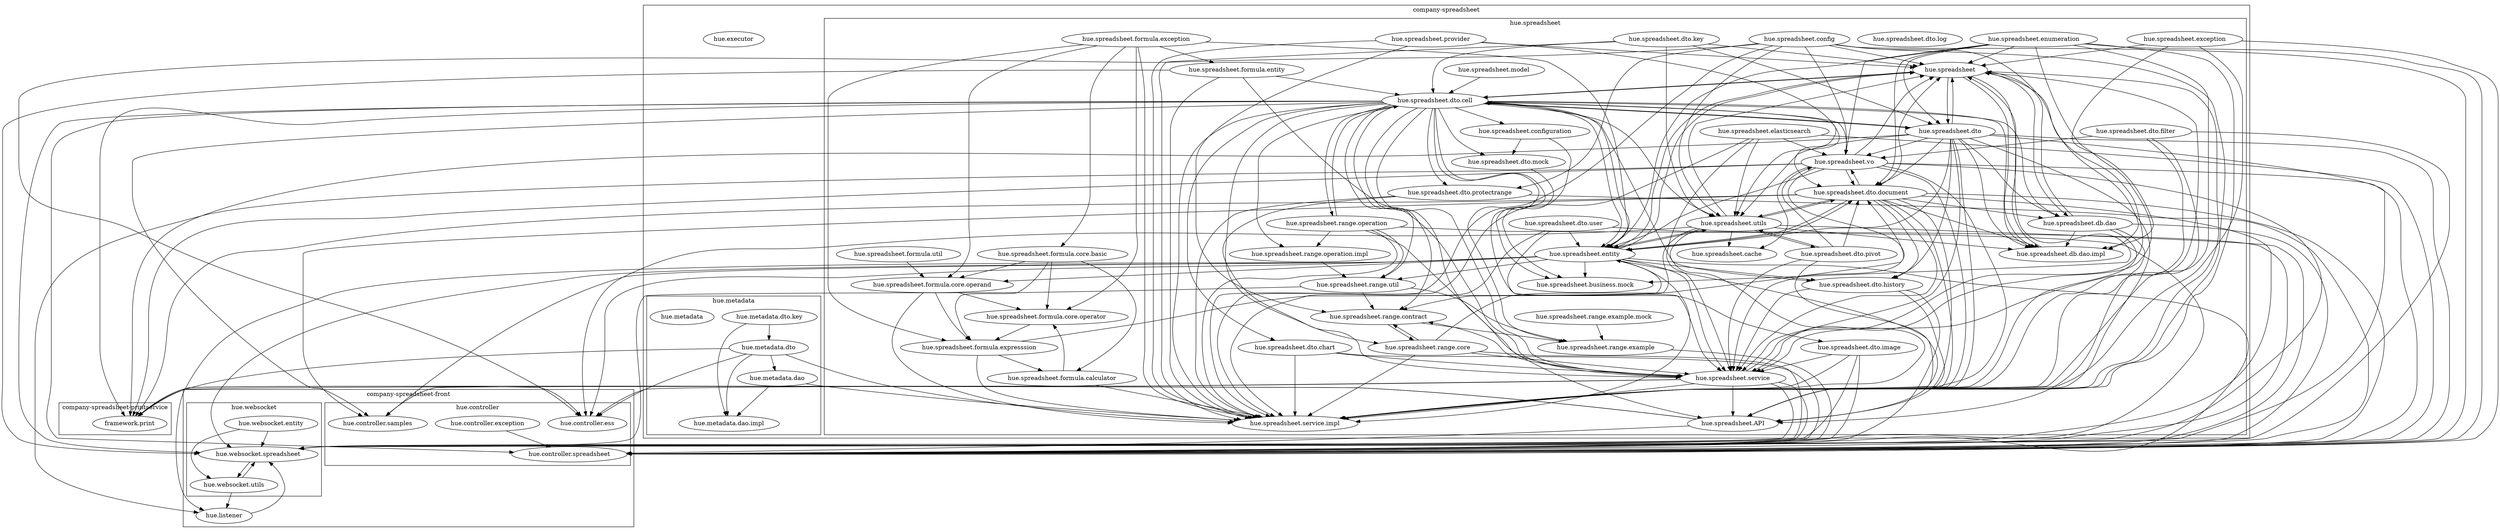 digraph extract_package {
  subgraph "cluster_company-spreadsheet" {
    label = "company-spreadsheet"
    subgraph "cluster_hue.metadata" {
      label = "hue.metadata"
      "hue.metadata.dao"
      "hue.metadata.dao.impl"
      "hue.metadata.dto"
      "hue.metadata.dto.key"
      "hue.metadata"
    }
    subgraph "cluster_hue.spreadsheet" {
      label = "hue.spreadsheet"
      "hue.spreadsheet"
      "hue.spreadsheet.API"
      "hue.spreadsheet.business.mock"
      "hue.spreadsheet.cache"
      "hue.spreadsheet.config"
      "hue.spreadsheet.configuration"
      "hue.spreadsheet.db.dao"
      "hue.spreadsheet.db.dao.impl"
      "hue.spreadsheet.dto.cell"
      "hue.spreadsheet.dto.chart"
      "hue.spreadsheet.dto"
      "hue.spreadsheet.dto.document"
      "hue.spreadsheet.dto.filter"
      "hue.spreadsheet.dto.history"
      "hue.spreadsheet.dto.image"
      "hue.spreadsheet.dto.key"
      "hue.spreadsheet.dto.log"
      "hue.spreadsheet.dto.mock"
      "hue.spreadsheet.dto.pivot"
      "hue.spreadsheet.dto.protectrange"
      "hue.spreadsheet.dto.user"
      "hue.spreadsheet.elasticsearch"
      "hue.spreadsheet.entity"
      "hue.spreadsheet.enumeration"
      "hue.spreadsheet.exception"
      "hue.spreadsheet.formula.calculator"
      "hue.spreadsheet.formula.core.basic"
      "hue.spreadsheet.formula.core.operand"
      "hue.spreadsheet.formula.core.operator"
      "hue.spreadsheet.formula.entity"
      "hue.spreadsheet.formula.exception"
      "hue.spreadsheet.formula.expresssion"
      "hue.spreadsheet.formula.util"
      "hue.spreadsheet.model"
      "hue.spreadsheet.provider"
      "hue.spreadsheet.range.contract"
      "hue.spreadsheet.range.core"
      "hue.spreadsheet.range.example"
      "hue.spreadsheet.range.example.mock"
      "hue.spreadsheet.range.operation"
      "hue.spreadsheet.range.operation.impl"
      "hue.spreadsheet.range.util"
      "hue.spreadsheet.service"
      "hue.spreadsheet.service.impl"
      "hue.spreadsheet.utils"
      "hue.spreadsheet.vo"
    }
    "hue.executor"
  }
  subgraph "cluster_company-spreadsheet-front" {
    label = "company-spreadsheet-front"
    subgraph "cluster_hue.controller" {
      label = "hue.controller"
      "hue.controller.ess"
      "hue.controller.exception"
      "hue.controller.samples"
      "hue.controller.spreadsheet"
    }
    subgraph "cluster_hue.websocket" {
      label = "hue.websocket"
      "hue.websocket.entity"
      "hue.websocket.spreadsheet"
      "hue.websocket.utils"
    }
    "hue.listener"
  }
  subgraph "cluster_company-spreadsheet-printservice" {
    label = "company-spreadsheet-printservice"
    "framework.print"
  }
  "hue.metadata.dto" -> "hue.metadata.dao"
  "hue.metadata.dao" -> "hue.metadata.dao.impl"
  "hue.metadata.dto" -> "hue.metadata.dao.impl"
  "hue.metadata.dto.key" -> "hue.metadata.dao.impl"
  "hue.metadata.dto.key" -> "hue.metadata.dto"
  "hue.spreadsheet.db.dao" -> "hue.spreadsheet"
  "hue.spreadsheet.dto.cell" -> "hue.spreadsheet"
  "hue.spreadsheet.dto.document" -> "hue.spreadsheet"
  "hue.spreadsheet.utils" -> "hue.spreadsheet"
  "hue.spreadsheet.dto" -> "hue.spreadsheet"
  "hue.spreadsheet.entity" -> "hue.spreadsheet"
  "hue.spreadsheet.dto.key" -> "hue.spreadsheet"
  "hue.spreadsheet.exception" -> "hue.spreadsheet"
  "hue.spreadsheet.vo" -> "hue.spreadsheet"
  "hue.spreadsheet.config" -> "hue.spreadsheet"
  "hue.spreadsheet.db.dao.impl" -> "hue.spreadsheet"
  "hue.spreadsheet.enumeration" -> "hue.spreadsheet"
  "hue.spreadsheet.provider" -> "hue.spreadsheet"
  "hue.spreadsheet.service" -> "hue.spreadsheet"
  "hue.spreadsheet.dto" -> "hue.spreadsheet.API"
  "hue.spreadsheet.dto.cell" -> "hue.spreadsheet.API"
  "hue.spreadsheet.dto.document" -> "hue.spreadsheet.API"
  "hue.spreadsheet.entity" -> "hue.spreadsheet.API"
  "hue.spreadsheet.vo" -> "hue.spreadsheet.API"
  "hue.spreadsheet" -> "hue.spreadsheet.API"
  "hue.spreadsheet.config" -> "hue.spreadsheet.API"
  "hue.spreadsheet.db.dao" -> "hue.spreadsheet.API"
  "hue.spreadsheet.enumeration" -> "hue.spreadsheet.API"
  "hue.spreadsheet.service" -> "hue.spreadsheet.API"
  "hue.spreadsheet" -> "hue.spreadsheet.business.mock"
  "hue.spreadsheet.configuration" -> "hue.spreadsheet.business.mock"
  "hue.spreadsheet.dto.mock" -> "hue.spreadsheet.business.mock"
  "hue.spreadsheet.entity" -> "hue.spreadsheet.business.mock"
  "hue.spreadsheet.utils" -> "hue.spreadsheet.cache"
  "hue.spreadsheet.vo" -> "hue.spreadsheet.cache"
  "hue.spreadsheet.dto.cell" -> "hue.spreadsheet.configuration"
  "hue.spreadsheet" -> "hue.spreadsheet.db.dao"
  "hue.spreadsheet.dto.cell" -> "hue.spreadsheet.db.dao"
  "hue.spreadsheet.dto" -> "hue.spreadsheet.db.dao"
  "hue.spreadsheet.dto.document" -> "hue.spreadsheet.db.dao"
  "hue.spreadsheet" -> "hue.spreadsheet.db.dao.impl"
  "hue.spreadsheet.db.dao" -> "hue.spreadsheet.db.dao.impl"
  "hue.spreadsheet.dto.cell" -> "hue.spreadsheet.db.dao.impl"
  "hue.spreadsheet.utils" -> "hue.spreadsheet.db.dao.impl"
  "hue.spreadsheet.dto" -> "hue.spreadsheet.db.dao.impl"
  "hue.spreadsheet.config" -> "hue.spreadsheet.db.dao.impl"
  "hue.spreadsheet.dto.document" -> "hue.spreadsheet.db.dao.impl"
  "hue.spreadsheet.exception" -> "hue.spreadsheet.db.dao.impl"
  "hue.spreadsheet.range.operation" -> "hue.spreadsheet.dto.cell"
  "hue.spreadsheet.entity" -> "hue.spreadsheet.dto.cell"
  "hue.spreadsheet.dto" -> "hue.spreadsheet.dto.cell"
  "hue.spreadsheet.model" -> "hue.spreadsheet.dto.cell"
  "hue.spreadsheet.formula.entity" -> "hue.spreadsheet.dto.cell"
  "hue.spreadsheet" -> "hue.spreadsheet.dto.cell"
  "hue.spreadsheet.dto.key" -> "hue.spreadsheet.dto.cell"
  "hue.spreadsheet.dto.cell" -> "hue.spreadsheet.dto.chart"
  "hue.spreadsheet.dto.cell" -> "hue.spreadsheet.dto"
  "hue.spreadsheet.dto.key" -> "hue.spreadsheet.dto"
  "hue.spreadsheet" -> "hue.spreadsheet.dto"
  "hue.spreadsheet.enumeration" -> "hue.spreadsheet.dto"
  "hue.spreadsheet.entity" -> "hue.spreadsheet.dto.document"
  "hue.spreadsheet.range.core" -> "hue.spreadsheet.dto.document"
  "hue.spreadsheet.dto.cell" -> "hue.spreadsheet.dto.document"
  "hue.spreadsheet.dto.pivot" -> "hue.spreadsheet.dto.document"
  "hue.spreadsheet.enumeration" -> "hue.spreadsheet.dto.document"
  "hue.spreadsheet.dto" -> "hue.spreadsheet.dto.document"
  "hue.spreadsheet.utils" -> "hue.spreadsheet.dto.document"
  "hue.spreadsheet.vo" -> "hue.spreadsheet.dto.document"
  "hue.spreadsheet.dto" -> "hue.spreadsheet.dto.history"
  "hue.spreadsheet.dto.cell" -> "hue.spreadsheet.dto.history"
  "hue.spreadsheet.dto.document" -> "hue.spreadsheet.dto.history"
  "hue.spreadsheet.entity" -> "hue.spreadsheet.dto.history"
  "hue.spreadsheet.dto.cell" -> "hue.spreadsheet.dto.image"
  "hue.spreadsheet.configuration" -> "hue.spreadsheet.dto.mock"
  "hue.spreadsheet.dto.cell" -> "hue.spreadsheet.dto.mock"
  "hue.spreadsheet.utils" -> "hue.spreadsheet.dto.pivot"
  "hue.spreadsheet.dto.cell" -> "hue.spreadsheet.dto.protectrange"
  "hue.spreadsheet.config" -> "hue.spreadsheet.dto.protectrange"
  "hue.spreadsheet.dto" -> "hue.spreadsheet.entity"
  "hue.spreadsheet" -> "hue.spreadsheet.entity"
  "hue.spreadsheet.dto.cell" -> "hue.spreadsheet.entity"
  "hue.spreadsheet.formula.exception" -> "hue.spreadsheet.entity"
  "hue.spreadsheet.formula.expresssion" -> "hue.spreadsheet.entity"
  "hue.spreadsheet.dto.document" -> "hue.spreadsheet.entity"
  "hue.spreadsheet.enumeration" -> "hue.spreadsheet.entity"
  "hue.spreadsheet.dto.user" -> "hue.spreadsheet.entity"
  "hue.spreadsheet.vo" -> "hue.spreadsheet.entity"
  "hue.spreadsheet.utils" -> "hue.spreadsheet.entity"
  "hue.spreadsheet.formula.core.basic" -> "hue.spreadsheet.formula.calculator"
  "hue.spreadsheet.formula.expresssion" -> "hue.spreadsheet.formula.calculator"
  "hue.spreadsheet.formula.exception" -> "hue.spreadsheet.formula.core.basic"
  "hue.spreadsheet.formula.core.basic" -> "hue.spreadsheet.formula.core.operand"
  "hue.spreadsheet.formula.exception" -> "hue.spreadsheet.formula.core.operand"
  "hue.spreadsheet.entity" -> "hue.spreadsheet.formula.core.operand"
  "hue.spreadsheet.formula.util" -> "hue.spreadsheet.formula.core.operand"
  "hue.spreadsheet.formula.core.basic" -> "hue.spreadsheet.formula.core.operator"
  "hue.spreadsheet.formula.core.operand" -> "hue.spreadsheet.formula.core.operator"
  "hue.spreadsheet.formula.exception" -> "hue.spreadsheet.formula.core.operator"
  "hue.spreadsheet.formula.calculator" -> "hue.spreadsheet.formula.core.operator"
  "hue.spreadsheet.formula.exception" -> "hue.spreadsheet.formula.entity"
  "hue.spreadsheet.formula.core.basic" -> "hue.spreadsheet.formula.expresssion"
  "hue.spreadsheet.formula.core.operand" -> "hue.spreadsheet.formula.expresssion"
  "hue.spreadsheet.formula.core.operator" -> "hue.spreadsheet.formula.expresssion"
  "hue.spreadsheet.formula.exception" -> "hue.spreadsheet.formula.expresssion"
  "hue.spreadsheet.dto.cell" -> "hue.spreadsheet.range.contract"
  "hue.spreadsheet.provider" -> "hue.spreadsheet.range.contract"
  "hue.spreadsheet.range.core" -> "hue.spreadsheet.range.contract"
  "hue.spreadsheet.range.util" -> "hue.spreadsheet.range.contract"
  "hue.spreadsheet.service" -> "hue.spreadsheet.range.contract"
  "hue.spreadsheet.utils" -> "hue.spreadsheet.range.contract"
  "hue.spreadsheet.dto.cell" -> "hue.spreadsheet.range.core"
  "hue.spreadsheet.range.contract" -> "hue.spreadsheet.range.core"
  "hue.spreadsheet.range.contract" -> "hue.spreadsheet.range.example"
  "hue.spreadsheet.dto.cell" -> "hue.spreadsheet.range.example"
  "hue.spreadsheet.range.example.mock" -> "hue.spreadsheet.range.example"
  "hue.spreadsheet.range.util" -> "hue.spreadsheet.range.example"
  "hue.spreadsheet.dto.cell" -> "hue.spreadsheet.range.operation"
  "hue.spreadsheet.dto.cell" -> "hue.spreadsheet.range.operation.impl"
  "hue.spreadsheet.range.operation" -> "hue.spreadsheet.range.operation.impl"
  "hue.spreadsheet.dto.cell" -> "hue.spreadsheet.range.util"
  "hue.spreadsheet.entity" -> "hue.spreadsheet.range.util"
  "hue.spreadsheet.range.operation" -> "hue.spreadsheet.range.util"
  "hue.spreadsheet.range.operation.impl" -> "hue.spreadsheet.range.util"
  "hue.spreadsheet.dto" -> "hue.spreadsheet.service"
  "hue.spreadsheet.formula.entity" -> "hue.spreadsheet.service"
  "hue.spreadsheet.dto.pivot" -> "hue.spreadsheet.service"
  "hue.spreadsheet.entity" -> "hue.spreadsheet.service"
  "hue.spreadsheet.dto.chart" -> "hue.spreadsheet.service"
  "hue.spreadsheet.dto.cell" -> "hue.spreadsheet.service"
  "hue.spreadsheet.vo" -> "hue.spreadsheet.service"
  "hue.spreadsheet.dto.filter" -> "hue.spreadsheet.service"
  "hue.spreadsheet.dto.document" -> "hue.spreadsheet.service"
  "hue.spreadsheet.dto.history" -> "hue.spreadsheet.service"
  "hue.spreadsheet.dto.image" -> "hue.spreadsheet.service"
  "hue.spreadsheet.dto.protectrange" -> "hue.spreadsheet.service"
  "hue.spreadsheet.dto.user" -> "hue.spreadsheet.service"
  "hue.spreadsheet.range.core" -> "hue.spreadsheet.service"
  "hue.spreadsheet.range.operation" -> "hue.spreadsheet.service"
  "hue.spreadsheet.elasticsearch" -> "hue.spreadsheet.service"
  "hue.spreadsheet.enumeration" -> "hue.spreadsheet.service"
  "hue.spreadsheet" -> "hue.spreadsheet.service.impl"
  "hue.spreadsheet.dto" -> "hue.spreadsheet.service.impl"
  "hue.spreadsheet.entity" -> "hue.spreadsheet.service.impl"
  "hue.spreadsheet.service" -> "hue.spreadsheet.service.impl"
  "hue.spreadsheet.config" -> "hue.spreadsheet.service.impl"
  "hue.spreadsheet.dto.cell" -> "hue.spreadsheet.service.impl"
  "hue.spreadsheet.dto.chart" -> "hue.spreadsheet.service.impl"
  "hue.spreadsheet.utils" -> "hue.spreadsheet.service.impl"
  "hue.spreadsheet.db.dao" -> "hue.spreadsheet.service.impl"
  "hue.spreadsheet.dto.document" -> "hue.spreadsheet.service.impl"
  "hue.spreadsheet.dto.key" -> "hue.spreadsheet.service.impl"
  "hue.spreadsheet.enumeration" -> "hue.spreadsheet.service.impl"
  "hue.spreadsheet.exception" -> "hue.spreadsheet.service.impl"
  "hue.spreadsheet.vo" -> "hue.spreadsheet.service.impl"
  "hue.spreadsheet.formula.entity" -> "hue.spreadsheet.service.impl"
  "hue.spreadsheet.formula.calculator" -> "hue.spreadsheet.service.impl"
  "hue.spreadsheet.formula.core.operand" -> "hue.spreadsheet.service.impl"
  "hue.spreadsheet.formula.exception" -> "hue.spreadsheet.service.impl"
  "hue.spreadsheet.formula.expresssion" -> "hue.spreadsheet.service.impl"
  "hue.spreadsheet.dto.pivot" -> "hue.spreadsheet.service.impl"
  "hue.spreadsheet.dto.filter" -> "hue.spreadsheet.service.impl"
  "hue.spreadsheet.dto.history" -> "hue.spreadsheet.service.impl"
  "hue.spreadsheet.dto.image" -> "hue.spreadsheet.service.impl"
  "hue.spreadsheet.dto.protectrange" -> "hue.spreadsheet.service.impl"
  "hue.spreadsheet.dto.user" -> "hue.spreadsheet.service.impl"
  "hue.spreadsheet.provider" -> "hue.spreadsheet.service.impl"
  "hue.spreadsheet.range.core" -> "hue.spreadsheet.service.impl"
  "hue.spreadsheet.range.operation" -> "hue.spreadsheet.service.impl"
  "hue.spreadsheet.elasticsearch" -> "hue.spreadsheet.service.impl"
  "hue.metadata.dao" -> "hue.spreadsheet.service.impl"
  "hue.metadata.dto" -> "hue.spreadsheet.service.impl"
  "hue.spreadsheet.dto.document" -> "hue.spreadsheet.utils"
  "hue.spreadsheet.entity" -> "hue.spreadsheet.utils"
  "hue.spreadsheet.config" -> "hue.spreadsheet.utils"
  "hue.spreadsheet.dto.cell" -> "hue.spreadsheet.utils"
  "hue.spreadsheet.dto.key" -> "hue.spreadsheet.utils"
  "hue.spreadsheet.dto" -> "hue.spreadsheet.utils"
  "hue.spreadsheet.provider" -> "hue.spreadsheet.utils"
  "hue.spreadsheet.dto.pivot" -> "hue.spreadsheet.utils"
  "hue.spreadsheet.elasticsearch" -> "hue.spreadsheet.utils"
  "hue.spreadsheet.dto.document" -> "hue.spreadsheet.vo"
  "hue.spreadsheet.dto.filter" -> "hue.spreadsheet.vo"
  "hue.spreadsheet.dto.cell" -> "hue.spreadsheet.vo"
  "hue.spreadsheet.dto.pivot" -> "hue.spreadsheet.vo"
  "hue.spreadsheet.elasticsearch" -> "hue.spreadsheet.vo"
  "hue.spreadsheet.config" -> "hue.spreadsheet.vo"
  "hue.spreadsheet.dto" -> "hue.spreadsheet.vo"
  "hue.spreadsheet.enumeration" -> "hue.spreadsheet.vo"
  "framework.print" -> "hue.controller.ess"
  "hue.metadata.dto" -> "hue.controller.ess"
  "hue.spreadsheet.config" -> "hue.controller.ess"
  "hue.spreadsheet.entity" -> "hue.controller.ess"
  "hue.spreadsheet.service" -> "hue.controller.ess"
  "hue.spreadsheet.utils" -> "hue.controller.ess"
  "hue.spreadsheet.API" -> "hue.controller.samples"
  "hue.spreadsheet.dto.cell" -> "hue.controller.samples"
  "hue.spreadsheet.dto.document" -> "hue.controller.samples"
  "hue.spreadsheet.entity" -> "hue.controller.samples"
  "hue.spreadsheet.entity" -> "hue.controller.spreadsheet"
  "hue.spreadsheet.service" -> "hue.controller.spreadsheet"
  "hue.spreadsheet.vo" -> "hue.controller.spreadsheet"
  "hue.spreadsheet.dto.chart" -> "hue.controller.spreadsheet"
  "hue.spreadsheet.dto" -> "hue.controller.spreadsheet"
  "hue.spreadsheet.dto.cell" -> "hue.controller.spreadsheet"
  "hue.spreadsheet.config" -> "hue.controller.spreadsheet"
  "hue.spreadsheet.db.dao" -> "hue.controller.spreadsheet"
  "hue.spreadsheet.dto.document" -> "hue.controller.spreadsheet"
  "hue.spreadsheet.dto.history" -> "hue.controller.spreadsheet"
  "hue.spreadsheet.enumeration" -> "hue.controller.spreadsheet"
  "hue.controller.exception" -> "hue.controller.spreadsheet"
  "hue.spreadsheet.range.example" -> "hue.controller.spreadsheet"
  "hue.spreadsheet.dto.user" -> "hue.controller.spreadsheet"
  "hue.spreadsheet.elasticsearch" -> "hue.controller.spreadsheet"
  "hue.spreadsheet.exception" -> "hue.controller.spreadsheet"
  "hue.spreadsheet.utils" -> "hue.controller.spreadsheet"
  "hue.spreadsheet.dto.image" -> "hue.controller.spreadsheet"
  "hue.spreadsheet.dto.protectrange" -> "hue.controller.spreadsheet"
  "hue.spreadsheet.API" -> "hue.controller.spreadsheet"
  "hue.spreadsheet.entity" -> "hue.listener"
  "hue.spreadsheet.vo" -> "hue.listener"
  "hue.websocket.utils" -> "hue.listener"
  "hue.spreadsheet.entity" -> "hue.websocket.spreadsheet"
  "hue.websocket.utils" -> "hue.websocket.spreadsheet"
  "hue.listener" -> "hue.websocket.spreadsheet"
  "hue.spreadsheet.formula.entity" -> "hue.websocket.spreadsheet"
  "hue.spreadsheet.service" -> "hue.websocket.spreadsheet"
  "hue.spreadsheet.vo" -> "hue.websocket.spreadsheet"
  "hue.websocket.entity" -> "hue.websocket.spreadsheet"
  "hue.spreadsheet.dto" -> "hue.websocket.spreadsheet"
  "hue.spreadsheet.dto.cell" -> "hue.websocket.spreadsheet"
  "hue.spreadsheet.dto.document" -> "hue.websocket.spreadsheet"
  "hue.spreadsheet.dto.filter" -> "hue.websocket.spreadsheet"
  "hue.spreadsheet.dto.image" -> "hue.websocket.spreadsheet"
  "hue.spreadsheet.range.core" -> "hue.websocket.spreadsheet"
  "hue.spreadsheet.range.operation" -> "hue.websocket.spreadsheet"
  "hue.spreadsheet.range.util" -> "hue.websocket.spreadsheet"
  "hue.websocket.entity" -> "hue.websocket.utils"
  "hue.websocket.spreadsheet" -> "hue.websocket.utils"
  "hue.spreadsheet.dto" -> "framework.print"
  "hue.spreadsheet.vo" -> "framework.print"
  "hue.metadata.dto" -> "framework.print"
  "hue.spreadsheet.API" -> "framework.print"
  "hue.spreadsheet.dto.cell" -> "framework.print"
  "hue.spreadsheet.dto.document" -> "framework.print"
  "hue.spreadsheet.service" -> "framework.print"
}
